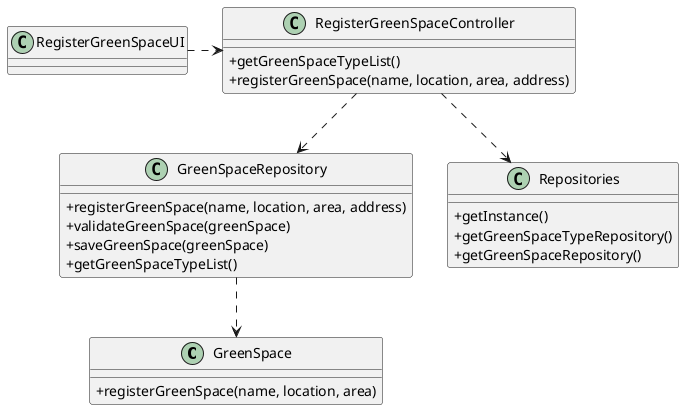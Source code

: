 @startuml
'skinparam monochrome true
skinparam packageStyle rectangle
skinparam shadowing false
skinparam linetype polyline
'skinparam linetype orto

skinparam classAttributeIconSize 0


class GreenSpace {
    + registerGreenSpace(name, location, area)
}

class GreenSpaceRepository {
    + registerGreenSpace(name, location, area, address)
    + validateGreenSpace(greenSpace)
    + saveGreenSpace(greenSpace)
    + getGreenSpaceTypeList()

}

class Repositories {
    + getInstance()
    + getGreenSpaceTypeRepository()
    + getGreenSpaceRepository()

}


class RegisterGreenSpaceController {
    + getGreenSpaceTypeList()
    + registerGreenSpace(name, location, area, address)

}

class RegisterGreenSpaceUI {
}


RegisterGreenSpaceUI .right.> RegisterGreenSpaceController
RegisterGreenSpaceController ..> GreenSpaceRepository
RegisterGreenSpaceController ..> Repositories
GreenSpaceRepository ..> GreenSpace




@enduml